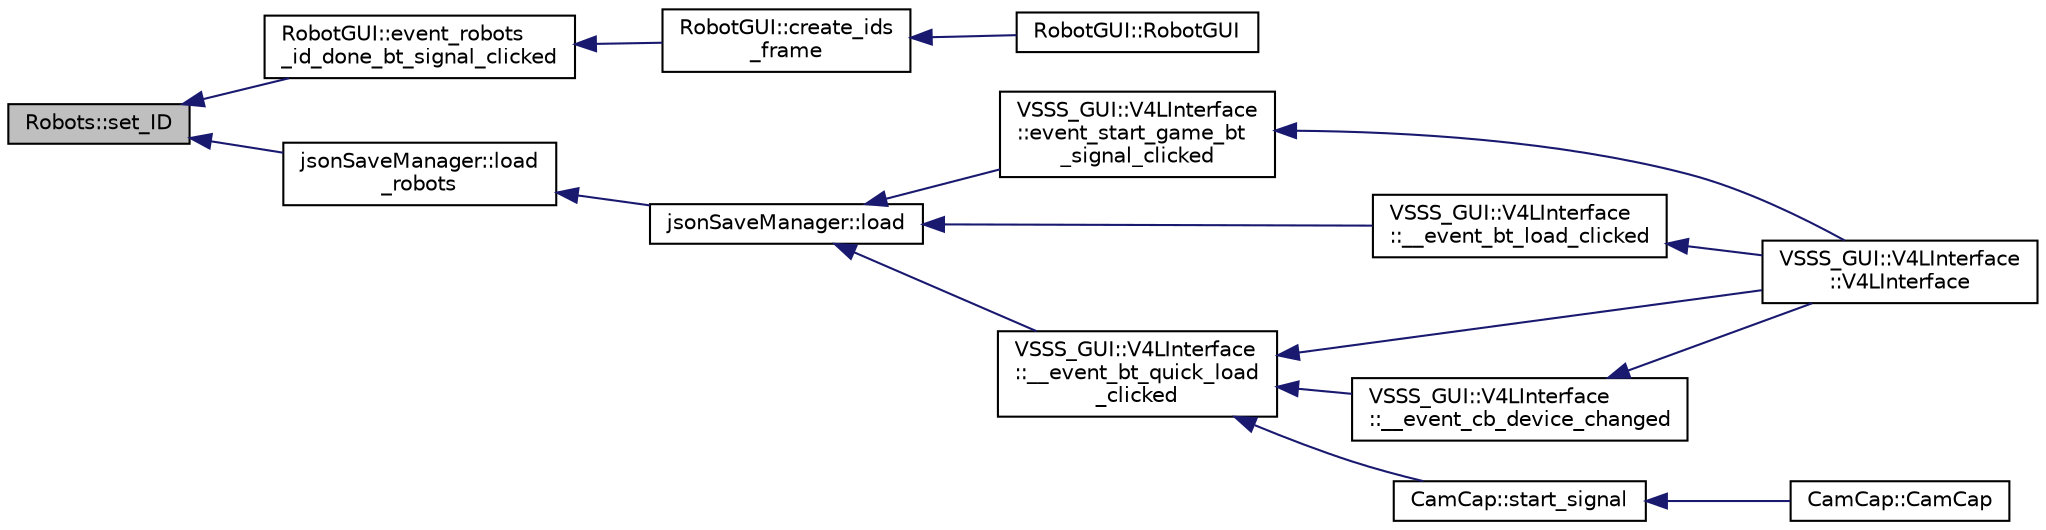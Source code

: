 digraph "Robots::set_ID"
{
 // INTERACTIVE_SVG=YES
  edge [fontname="Helvetica",fontsize="10",labelfontname="Helvetica",labelfontsize="10"];
  node [fontname="Helvetica",fontsize="10",shape=record];
  rankdir="LR";
  Node510 [label="Robots::set_ID",height=0.2,width=0.4,color="black", fillcolor="grey75", style="filled", fontcolor="black"];
  Node510 -> Node511 [dir="back",color="midnightblue",fontsize="10",style="solid",fontname="Helvetica"];
  Node511 [label="RobotGUI::event_robots\l_id_done_bt_signal_clicked",height=0.2,width=0.4,color="black", fillcolor="white", style="filled",URL="$class_robot_g_u_i.html#a92e50bc76f093abdd93e6c4eddb40a63"];
  Node511 -> Node512 [dir="back",color="midnightblue",fontsize="10",style="solid",fontname="Helvetica"];
  Node512 [label="RobotGUI::create_ids\l_frame",height=0.2,width=0.4,color="black", fillcolor="white", style="filled",URL="$class_robot_g_u_i.html#a0aa53fbc31e2740779cb078f440a4891"];
  Node512 -> Node513 [dir="back",color="midnightblue",fontsize="10",style="solid",fontname="Helvetica"];
  Node513 [label="RobotGUI::RobotGUI",height=0.2,width=0.4,color="black", fillcolor="white", style="filled",URL="$class_robot_g_u_i.html#a6e5874c7d6304555c48b08bd9c381253"];
  Node510 -> Node514 [dir="back",color="midnightblue",fontsize="10",style="solid",fontname="Helvetica"];
  Node514 [label="jsonSaveManager::load\l_robots",height=0.2,width=0.4,color="black", fillcolor="white", style="filled",URL="$classjson_save_manager.html#a6ddf4a28c77c83f37e3771177226c960",tooltip="Load robot configurations from our JSON object to the interface. "];
  Node514 -> Node515 [dir="back",color="midnightblue",fontsize="10",style="solid",fontname="Helvetica"];
  Node515 [label="jsonSaveManager::load",height=0.2,width=0.4,color="black", fillcolor="white", style="filled",URL="$classjson_save_manager.html#a79fd35c53290662b58c5a4869376fa2e",tooltip="Loads all avaliable configurations in the given .json file. "];
  Node515 -> Node516 [dir="back",color="midnightblue",fontsize="10",style="solid",fontname="Helvetica"];
  Node516 [label="VSSS_GUI::V4LInterface\l::__event_bt_load_clicked",height=0.2,width=0.4,color="black", fillcolor="white", style="filled",URL="$class_v_s_s_s___g_u_i_1_1_v4_l_interface.html#a62894fc8a49716b44d3a3c6a445fe880",tooltip="Event triggered when &#39;Load&#39; button is clicked. "];
  Node516 -> Node517 [dir="back",color="midnightblue",fontsize="10",style="solid",fontname="Helvetica"];
  Node517 [label="VSSS_GUI::V4LInterface\l::V4LInterface",height=0.2,width=0.4,color="black", fillcolor="white", style="filled",URL="$class_v_s_s_s___g_u_i_1_1_v4_l_interface.html#a8fafd828eacc6d5480649fa9fddc7ee4",tooltip="Constructor of a V4LInterface object. "];
  Node515 -> Node518 [dir="back",color="midnightblue",fontsize="10",style="solid",fontname="Helvetica"];
  Node518 [label="VSSS_GUI::V4LInterface\l::__event_bt_quick_load\l_clicked",height=0.2,width=0.4,color="black", fillcolor="white", style="filled",URL="$class_v_s_s_s___g_u_i_1_1_v4_l_interface.html#a3010084dff2d7f93eed40efaab8ee61b",tooltip="Event triggered when &#39;Quick Load&#39; button is clicked. "];
  Node518 -> Node519 [dir="back",color="midnightblue",fontsize="10",style="solid",fontname="Helvetica"];
  Node519 [label="CamCap::start_signal",height=0.2,width=0.4,color="black", fillcolor="white", style="filled",URL="$class_cam_cap.html#ae676e6624dd821ad494a80e68a41e249",tooltip="Interface adjustments after &#39;start&#39; button is clicked. "];
  Node519 -> Node520 [dir="back",color="midnightblue",fontsize="10",style="solid",fontname="Helvetica"];
  Node520 [label="CamCap::CamCap",height=0.2,width=0.4,color="black", fillcolor="white", style="filled",URL="$class_cam_cap.html#afe0db98a5f72bc9b261dcb78e2840da6",tooltip="Constructor of a CamCap object. "];
  Node518 -> Node517 [dir="back",color="midnightblue",fontsize="10",style="solid",fontname="Helvetica"];
  Node518 -> Node521 [dir="back",color="midnightblue",fontsize="10",style="solid",fontname="Helvetica"];
  Node521 [label="VSSS_GUI::V4LInterface\l::__event_cb_device_changed",height=0.2,width=0.4,color="black", fillcolor="white", style="filled",URL="$class_v_s_s_s___g_u_i_1_1_v4_l_interface.html#af38c88f726a7ff9fab089ab9ed20c03c",tooltip="Event triggered when a new device is selected in Device combobox. "];
  Node521 -> Node517 [dir="back",color="midnightblue",fontsize="10",style="solid",fontname="Helvetica"];
  Node515 -> Node522 [dir="back",color="midnightblue",fontsize="10",style="solid",fontname="Helvetica"];
  Node522 [label="VSSS_GUI::V4LInterface\l::event_start_game_bt\l_signal_clicked",height=0.2,width=0.4,color="black", fillcolor="white", style="filled",URL="$class_v_s_s_s___g_u_i_1_1_v4_l_interface.html#a8c3f91048adebeb0b5aa9838053cdcfe",tooltip="Event triggered when start button is clicked. Starts/finishes video recording. "];
  Node522 -> Node517 [dir="back",color="midnightblue",fontsize="10",style="solid",fontname="Helvetica"];
}

